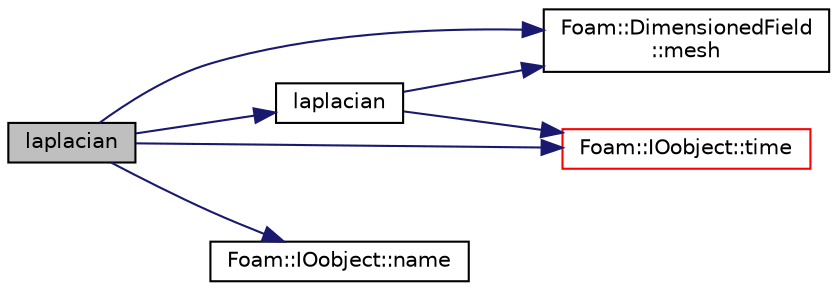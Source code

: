 digraph "laplacian"
{
  bgcolor="transparent";
  edge [fontname="Helvetica",fontsize="10",labelfontname="Helvetica",labelfontsize="10"];
  node [fontname="Helvetica",fontsize="10",shape=record];
  rankdir="LR";
  Node1051 [label="laplacian",height=0.2,width=0.4,color="black", fillcolor="grey75", style="filled", fontcolor="black"];
  Node1051 -> Node1052 [color="midnightblue",fontsize="10",style="solid",fontname="Helvetica"];
  Node1052 [label="laplacian",height=0.2,width=0.4,color="black",URL="$a21862.html#a05679b154654e47e9f1e2fbd2bc0bae0"];
  Node1052 -> Node1053 [color="midnightblue",fontsize="10",style="solid",fontname="Helvetica"];
  Node1053 [label="Foam::DimensionedField\l::mesh",height=0.2,width=0.4,color="black",URL="$a27497.html#a8f1110830348a1448a14ab5e3cf47e3b",tooltip="Return mesh. "];
  Node1052 -> Node1054 [color="midnightblue",fontsize="10",style="solid",fontname="Helvetica"];
  Node1054 [label="Foam::IOobject::time",height=0.2,width=0.4,color="red",URL="$a27249.html#a1ed86245b170b9f651f62650b1827500",tooltip="Return time. "];
  Node1051 -> Node1053 [color="midnightblue",fontsize="10",style="solid",fontname="Helvetica"];
  Node1051 -> Node1056 [color="midnightblue",fontsize="10",style="solid",fontname="Helvetica"];
  Node1056 [label="Foam::IOobject::name",height=0.2,width=0.4,color="black",URL="$a27249.html#acc80e00a8ac919288fb55bd14cc88bf6",tooltip="Return name. "];
  Node1051 -> Node1054 [color="midnightblue",fontsize="10",style="solid",fontname="Helvetica"];
}
